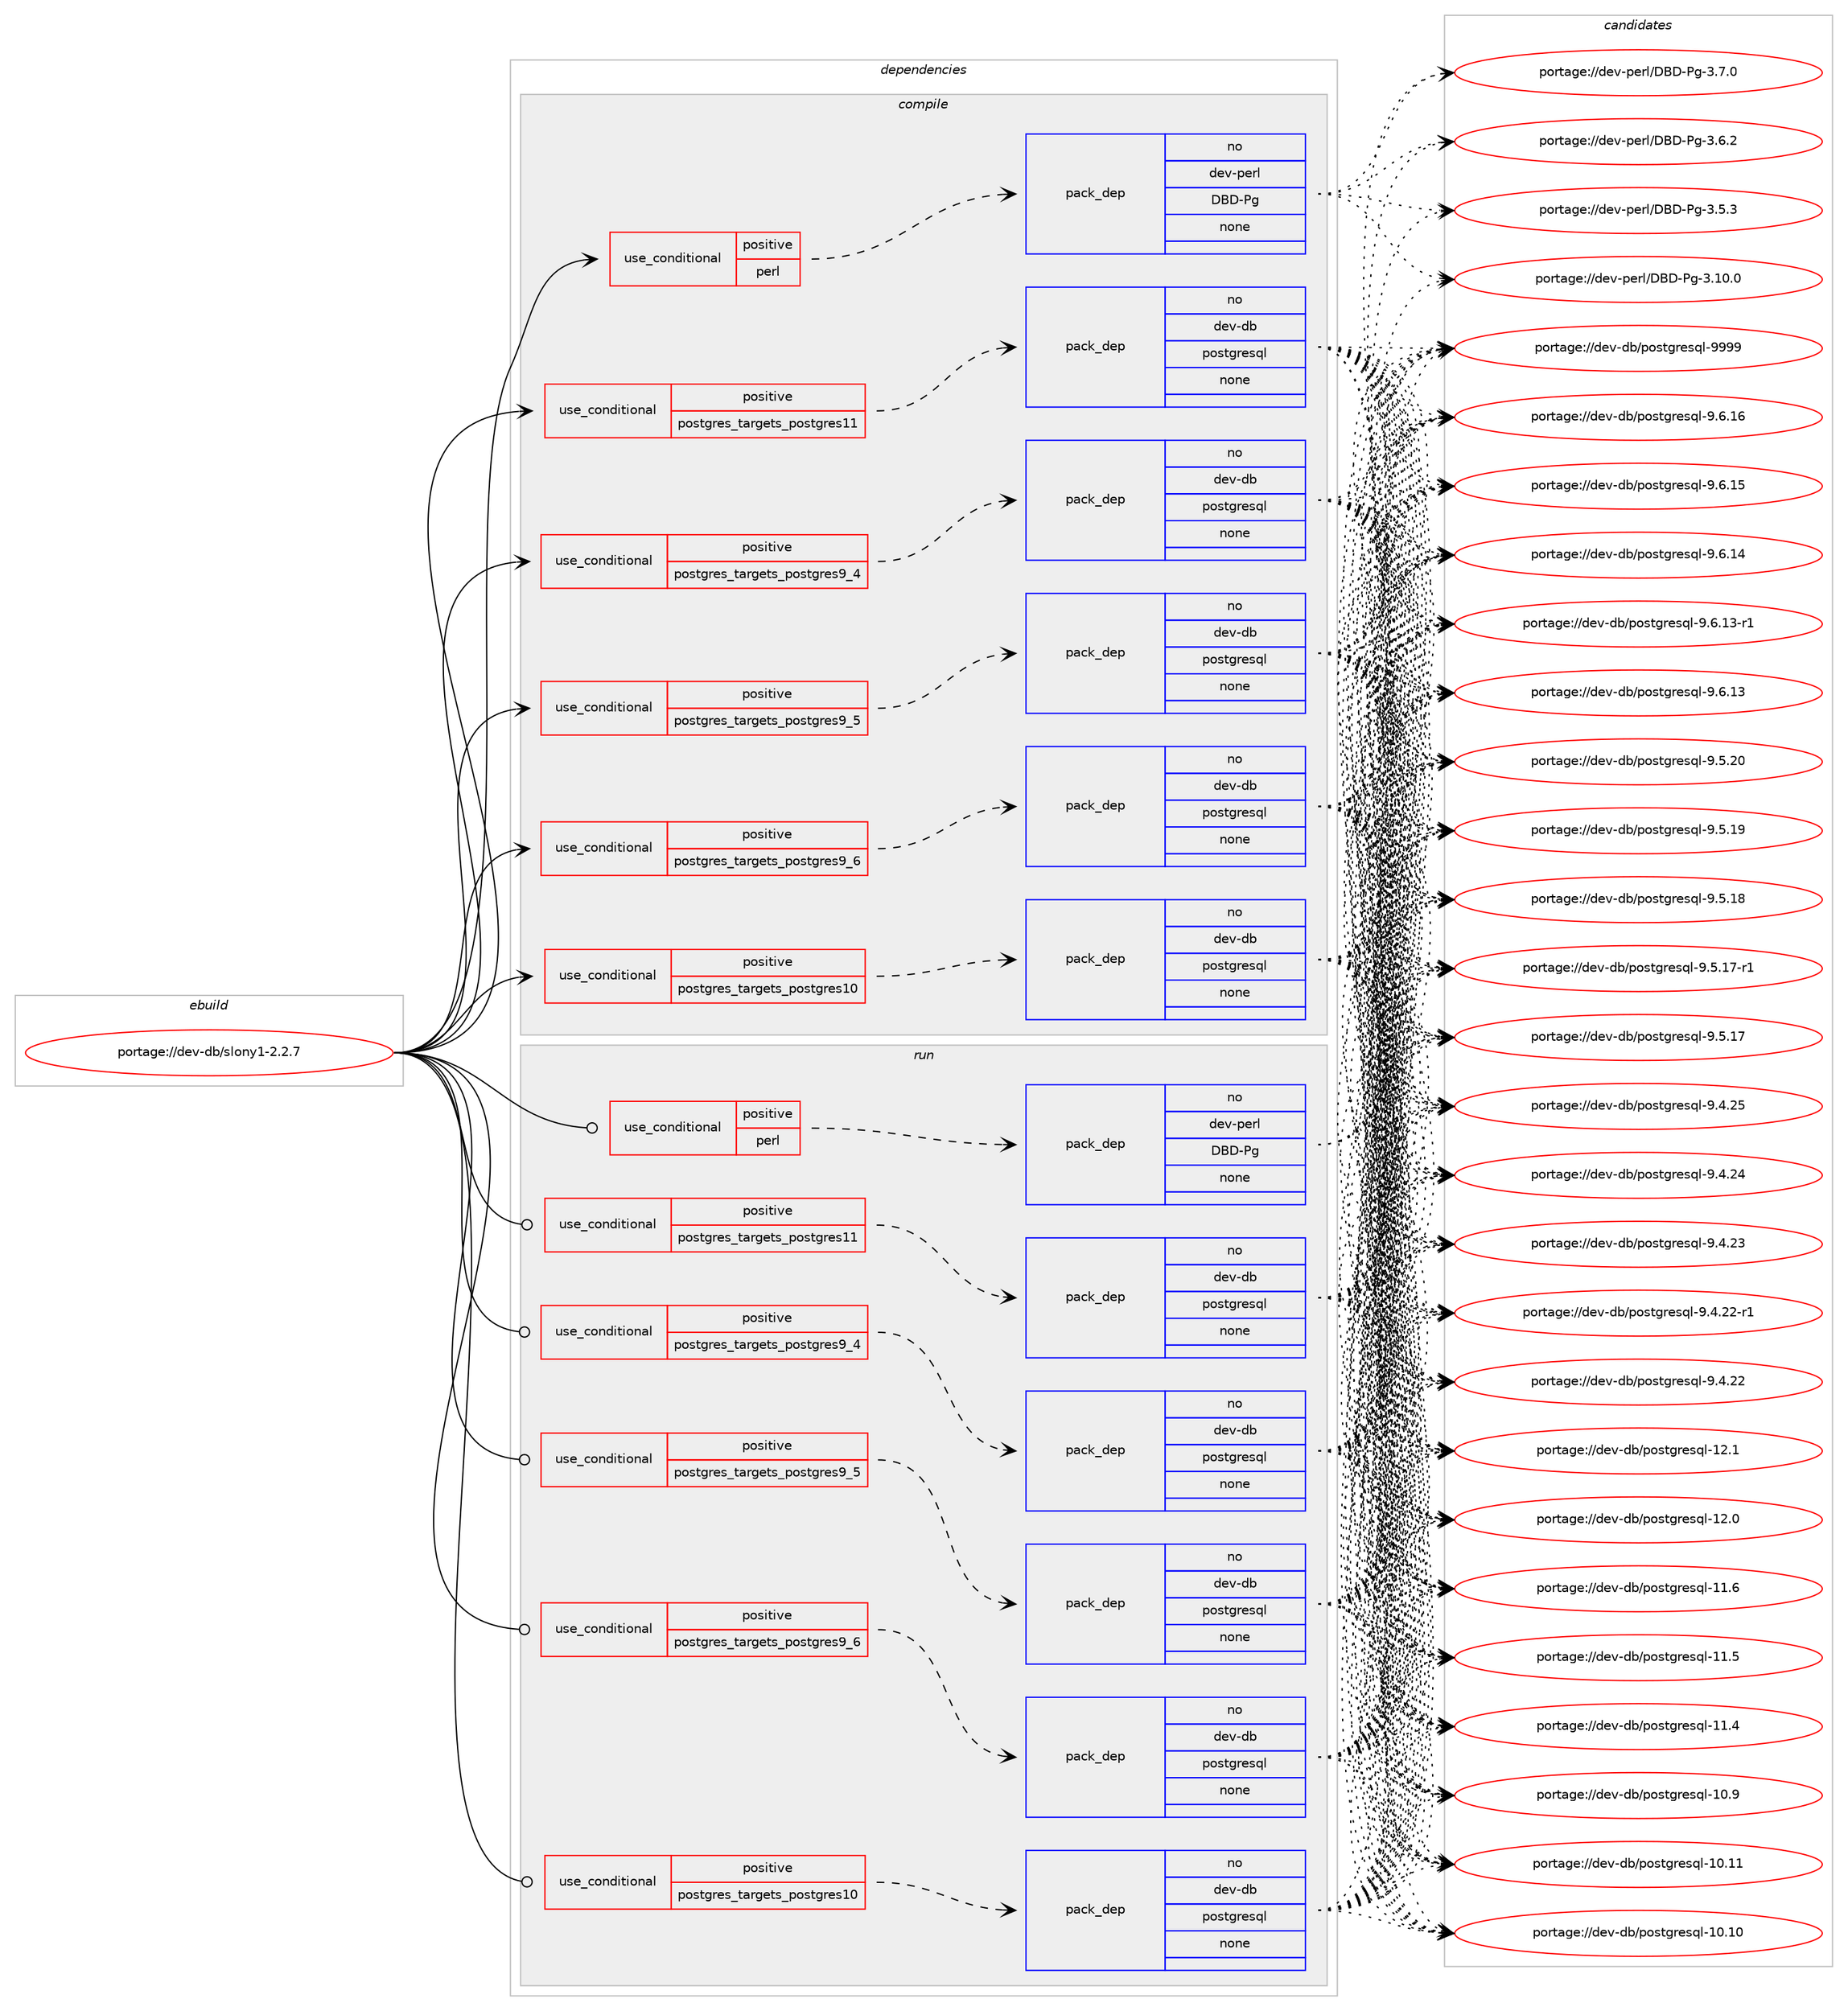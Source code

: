 digraph prolog {

# *************
# Graph options
# *************

newrank=true;
concentrate=true;
compound=true;
graph [rankdir=LR,fontname=Helvetica,fontsize=10,ranksep=1.5];#, ranksep=2.5, nodesep=0.2];
edge  [arrowhead=vee];
node  [fontname=Helvetica,fontsize=10];

# **********
# The ebuild
# **********

subgraph cluster_leftcol {
color=gray;
label=<<i>ebuild</i>>;
id [label="portage://dev-db/slony1-2.2.7", color=red, width=4, href="../dev-db/slony1-2.2.7.svg"];
}

# ****************
# The dependencies
# ****************

subgraph cluster_midcol {
color=gray;
label=<<i>dependencies</i>>;
subgraph cluster_compile {
fillcolor="#eeeeee";
style=filled;
label=<<i>compile</i>>;
subgraph cond135876 {
dependency576823 [label=<<TABLE BORDER="0" CELLBORDER="1" CELLSPACING="0" CELLPADDING="4"><TR><TD ROWSPAN="3" CELLPADDING="10">use_conditional</TD></TR><TR><TD>positive</TD></TR><TR><TD>perl</TD></TR></TABLE>>, shape=none, color=red];
subgraph pack433769 {
dependency576824 [label=<<TABLE BORDER="0" CELLBORDER="1" CELLSPACING="0" CELLPADDING="4" WIDTH="220"><TR><TD ROWSPAN="6" CELLPADDING="30">pack_dep</TD></TR><TR><TD WIDTH="110">no</TD></TR><TR><TD>dev-perl</TD></TR><TR><TD>DBD-Pg</TD></TR><TR><TD>none</TD></TR><TR><TD></TD></TR></TABLE>>, shape=none, color=blue];
}
dependency576823:e -> dependency576824:w [weight=20,style="dashed",arrowhead="vee"];
}
id:e -> dependency576823:w [weight=20,style="solid",arrowhead="vee"];
subgraph cond135877 {
dependency576825 [label=<<TABLE BORDER="0" CELLBORDER="1" CELLSPACING="0" CELLPADDING="4"><TR><TD ROWSPAN="3" CELLPADDING="10">use_conditional</TD></TR><TR><TD>positive</TD></TR><TR><TD>postgres_targets_postgres10</TD></TR></TABLE>>, shape=none, color=red];
subgraph pack433770 {
dependency576826 [label=<<TABLE BORDER="0" CELLBORDER="1" CELLSPACING="0" CELLPADDING="4" WIDTH="220"><TR><TD ROWSPAN="6" CELLPADDING="30">pack_dep</TD></TR><TR><TD WIDTH="110">no</TD></TR><TR><TD>dev-db</TD></TR><TR><TD>postgresql</TD></TR><TR><TD>none</TD></TR><TR><TD></TD></TR></TABLE>>, shape=none, color=blue];
}
dependency576825:e -> dependency576826:w [weight=20,style="dashed",arrowhead="vee"];
}
id:e -> dependency576825:w [weight=20,style="solid",arrowhead="vee"];
subgraph cond135878 {
dependency576827 [label=<<TABLE BORDER="0" CELLBORDER="1" CELLSPACING="0" CELLPADDING="4"><TR><TD ROWSPAN="3" CELLPADDING="10">use_conditional</TD></TR><TR><TD>positive</TD></TR><TR><TD>postgres_targets_postgres11</TD></TR></TABLE>>, shape=none, color=red];
subgraph pack433771 {
dependency576828 [label=<<TABLE BORDER="0" CELLBORDER="1" CELLSPACING="0" CELLPADDING="4" WIDTH="220"><TR><TD ROWSPAN="6" CELLPADDING="30">pack_dep</TD></TR><TR><TD WIDTH="110">no</TD></TR><TR><TD>dev-db</TD></TR><TR><TD>postgresql</TD></TR><TR><TD>none</TD></TR><TR><TD></TD></TR></TABLE>>, shape=none, color=blue];
}
dependency576827:e -> dependency576828:w [weight=20,style="dashed",arrowhead="vee"];
}
id:e -> dependency576827:w [weight=20,style="solid",arrowhead="vee"];
subgraph cond135879 {
dependency576829 [label=<<TABLE BORDER="0" CELLBORDER="1" CELLSPACING="0" CELLPADDING="4"><TR><TD ROWSPAN="3" CELLPADDING="10">use_conditional</TD></TR><TR><TD>positive</TD></TR><TR><TD>postgres_targets_postgres9_4</TD></TR></TABLE>>, shape=none, color=red];
subgraph pack433772 {
dependency576830 [label=<<TABLE BORDER="0" CELLBORDER="1" CELLSPACING="0" CELLPADDING="4" WIDTH="220"><TR><TD ROWSPAN="6" CELLPADDING="30">pack_dep</TD></TR><TR><TD WIDTH="110">no</TD></TR><TR><TD>dev-db</TD></TR><TR><TD>postgresql</TD></TR><TR><TD>none</TD></TR><TR><TD></TD></TR></TABLE>>, shape=none, color=blue];
}
dependency576829:e -> dependency576830:w [weight=20,style="dashed",arrowhead="vee"];
}
id:e -> dependency576829:w [weight=20,style="solid",arrowhead="vee"];
subgraph cond135880 {
dependency576831 [label=<<TABLE BORDER="0" CELLBORDER="1" CELLSPACING="0" CELLPADDING="4"><TR><TD ROWSPAN="3" CELLPADDING="10">use_conditional</TD></TR><TR><TD>positive</TD></TR><TR><TD>postgres_targets_postgres9_5</TD></TR></TABLE>>, shape=none, color=red];
subgraph pack433773 {
dependency576832 [label=<<TABLE BORDER="0" CELLBORDER="1" CELLSPACING="0" CELLPADDING="4" WIDTH="220"><TR><TD ROWSPAN="6" CELLPADDING="30">pack_dep</TD></TR><TR><TD WIDTH="110">no</TD></TR><TR><TD>dev-db</TD></TR><TR><TD>postgresql</TD></TR><TR><TD>none</TD></TR><TR><TD></TD></TR></TABLE>>, shape=none, color=blue];
}
dependency576831:e -> dependency576832:w [weight=20,style="dashed",arrowhead="vee"];
}
id:e -> dependency576831:w [weight=20,style="solid",arrowhead="vee"];
subgraph cond135881 {
dependency576833 [label=<<TABLE BORDER="0" CELLBORDER="1" CELLSPACING="0" CELLPADDING="4"><TR><TD ROWSPAN="3" CELLPADDING="10">use_conditional</TD></TR><TR><TD>positive</TD></TR><TR><TD>postgres_targets_postgres9_6</TD></TR></TABLE>>, shape=none, color=red];
subgraph pack433774 {
dependency576834 [label=<<TABLE BORDER="0" CELLBORDER="1" CELLSPACING="0" CELLPADDING="4" WIDTH="220"><TR><TD ROWSPAN="6" CELLPADDING="30">pack_dep</TD></TR><TR><TD WIDTH="110">no</TD></TR><TR><TD>dev-db</TD></TR><TR><TD>postgresql</TD></TR><TR><TD>none</TD></TR><TR><TD></TD></TR></TABLE>>, shape=none, color=blue];
}
dependency576833:e -> dependency576834:w [weight=20,style="dashed",arrowhead="vee"];
}
id:e -> dependency576833:w [weight=20,style="solid",arrowhead="vee"];
}
subgraph cluster_compileandrun {
fillcolor="#eeeeee";
style=filled;
label=<<i>compile and run</i>>;
}
subgraph cluster_run {
fillcolor="#eeeeee";
style=filled;
label=<<i>run</i>>;
subgraph cond135882 {
dependency576835 [label=<<TABLE BORDER="0" CELLBORDER="1" CELLSPACING="0" CELLPADDING="4"><TR><TD ROWSPAN="3" CELLPADDING="10">use_conditional</TD></TR><TR><TD>positive</TD></TR><TR><TD>perl</TD></TR></TABLE>>, shape=none, color=red];
subgraph pack433775 {
dependency576836 [label=<<TABLE BORDER="0" CELLBORDER="1" CELLSPACING="0" CELLPADDING="4" WIDTH="220"><TR><TD ROWSPAN="6" CELLPADDING="30">pack_dep</TD></TR><TR><TD WIDTH="110">no</TD></TR><TR><TD>dev-perl</TD></TR><TR><TD>DBD-Pg</TD></TR><TR><TD>none</TD></TR><TR><TD></TD></TR></TABLE>>, shape=none, color=blue];
}
dependency576835:e -> dependency576836:w [weight=20,style="dashed",arrowhead="vee"];
}
id:e -> dependency576835:w [weight=20,style="solid",arrowhead="odot"];
subgraph cond135883 {
dependency576837 [label=<<TABLE BORDER="0" CELLBORDER="1" CELLSPACING="0" CELLPADDING="4"><TR><TD ROWSPAN="3" CELLPADDING="10">use_conditional</TD></TR><TR><TD>positive</TD></TR><TR><TD>postgres_targets_postgres10</TD></TR></TABLE>>, shape=none, color=red];
subgraph pack433776 {
dependency576838 [label=<<TABLE BORDER="0" CELLBORDER="1" CELLSPACING="0" CELLPADDING="4" WIDTH="220"><TR><TD ROWSPAN="6" CELLPADDING="30">pack_dep</TD></TR><TR><TD WIDTH="110">no</TD></TR><TR><TD>dev-db</TD></TR><TR><TD>postgresql</TD></TR><TR><TD>none</TD></TR><TR><TD></TD></TR></TABLE>>, shape=none, color=blue];
}
dependency576837:e -> dependency576838:w [weight=20,style="dashed",arrowhead="vee"];
}
id:e -> dependency576837:w [weight=20,style="solid",arrowhead="odot"];
subgraph cond135884 {
dependency576839 [label=<<TABLE BORDER="0" CELLBORDER="1" CELLSPACING="0" CELLPADDING="4"><TR><TD ROWSPAN="3" CELLPADDING="10">use_conditional</TD></TR><TR><TD>positive</TD></TR><TR><TD>postgres_targets_postgres11</TD></TR></TABLE>>, shape=none, color=red];
subgraph pack433777 {
dependency576840 [label=<<TABLE BORDER="0" CELLBORDER="1" CELLSPACING="0" CELLPADDING="4" WIDTH="220"><TR><TD ROWSPAN="6" CELLPADDING="30">pack_dep</TD></TR><TR><TD WIDTH="110">no</TD></TR><TR><TD>dev-db</TD></TR><TR><TD>postgresql</TD></TR><TR><TD>none</TD></TR><TR><TD></TD></TR></TABLE>>, shape=none, color=blue];
}
dependency576839:e -> dependency576840:w [weight=20,style="dashed",arrowhead="vee"];
}
id:e -> dependency576839:w [weight=20,style="solid",arrowhead="odot"];
subgraph cond135885 {
dependency576841 [label=<<TABLE BORDER="0" CELLBORDER="1" CELLSPACING="0" CELLPADDING="4"><TR><TD ROWSPAN="3" CELLPADDING="10">use_conditional</TD></TR><TR><TD>positive</TD></TR><TR><TD>postgres_targets_postgres9_4</TD></TR></TABLE>>, shape=none, color=red];
subgraph pack433778 {
dependency576842 [label=<<TABLE BORDER="0" CELLBORDER="1" CELLSPACING="0" CELLPADDING="4" WIDTH="220"><TR><TD ROWSPAN="6" CELLPADDING="30">pack_dep</TD></TR><TR><TD WIDTH="110">no</TD></TR><TR><TD>dev-db</TD></TR><TR><TD>postgresql</TD></TR><TR><TD>none</TD></TR><TR><TD></TD></TR></TABLE>>, shape=none, color=blue];
}
dependency576841:e -> dependency576842:w [weight=20,style="dashed",arrowhead="vee"];
}
id:e -> dependency576841:w [weight=20,style="solid",arrowhead="odot"];
subgraph cond135886 {
dependency576843 [label=<<TABLE BORDER="0" CELLBORDER="1" CELLSPACING="0" CELLPADDING="4"><TR><TD ROWSPAN="3" CELLPADDING="10">use_conditional</TD></TR><TR><TD>positive</TD></TR><TR><TD>postgres_targets_postgres9_5</TD></TR></TABLE>>, shape=none, color=red];
subgraph pack433779 {
dependency576844 [label=<<TABLE BORDER="0" CELLBORDER="1" CELLSPACING="0" CELLPADDING="4" WIDTH="220"><TR><TD ROWSPAN="6" CELLPADDING="30">pack_dep</TD></TR><TR><TD WIDTH="110">no</TD></TR><TR><TD>dev-db</TD></TR><TR><TD>postgresql</TD></TR><TR><TD>none</TD></TR><TR><TD></TD></TR></TABLE>>, shape=none, color=blue];
}
dependency576843:e -> dependency576844:w [weight=20,style="dashed",arrowhead="vee"];
}
id:e -> dependency576843:w [weight=20,style="solid",arrowhead="odot"];
subgraph cond135887 {
dependency576845 [label=<<TABLE BORDER="0" CELLBORDER="1" CELLSPACING="0" CELLPADDING="4"><TR><TD ROWSPAN="3" CELLPADDING="10">use_conditional</TD></TR><TR><TD>positive</TD></TR><TR><TD>postgres_targets_postgres9_6</TD></TR></TABLE>>, shape=none, color=red];
subgraph pack433780 {
dependency576846 [label=<<TABLE BORDER="0" CELLBORDER="1" CELLSPACING="0" CELLPADDING="4" WIDTH="220"><TR><TD ROWSPAN="6" CELLPADDING="30">pack_dep</TD></TR><TR><TD WIDTH="110">no</TD></TR><TR><TD>dev-db</TD></TR><TR><TD>postgresql</TD></TR><TR><TD>none</TD></TR><TR><TD></TD></TR></TABLE>>, shape=none, color=blue];
}
dependency576845:e -> dependency576846:w [weight=20,style="dashed",arrowhead="vee"];
}
id:e -> dependency576845:w [weight=20,style="solid",arrowhead="odot"];
}
}

# **************
# The candidates
# **************

subgraph cluster_choices {
rank=same;
color=gray;
label=<<i>candidates</i>>;

subgraph choice433769 {
color=black;
nodesep=1;
choice10010111845112101114108476866684580103455146554648 [label="portage://dev-perl/DBD-Pg-3.7.0", color=red, width=4,href="../dev-perl/DBD-Pg-3.7.0.svg"];
choice10010111845112101114108476866684580103455146544650 [label="portage://dev-perl/DBD-Pg-3.6.2", color=red, width=4,href="../dev-perl/DBD-Pg-3.6.2.svg"];
choice10010111845112101114108476866684580103455146534651 [label="portage://dev-perl/DBD-Pg-3.5.3", color=red, width=4,href="../dev-perl/DBD-Pg-3.5.3.svg"];
choice1001011184511210111410847686668458010345514649484648 [label="portage://dev-perl/DBD-Pg-3.10.0", color=red, width=4,href="../dev-perl/DBD-Pg-3.10.0.svg"];
dependency576824:e -> choice10010111845112101114108476866684580103455146554648:w [style=dotted,weight="100"];
dependency576824:e -> choice10010111845112101114108476866684580103455146544650:w [style=dotted,weight="100"];
dependency576824:e -> choice10010111845112101114108476866684580103455146534651:w [style=dotted,weight="100"];
dependency576824:e -> choice1001011184511210111410847686668458010345514649484648:w [style=dotted,weight="100"];
}
subgraph choice433770 {
color=black;
nodesep=1;
choice1001011184510098471121111151161031141011151131084557575757 [label="portage://dev-db/postgresql-9999", color=red, width=4,href="../dev-db/postgresql-9999.svg"];
choice10010111845100984711211111511610311410111511310845574654464954 [label="portage://dev-db/postgresql-9.6.16", color=red, width=4,href="../dev-db/postgresql-9.6.16.svg"];
choice10010111845100984711211111511610311410111511310845574654464953 [label="portage://dev-db/postgresql-9.6.15", color=red, width=4,href="../dev-db/postgresql-9.6.15.svg"];
choice10010111845100984711211111511610311410111511310845574654464952 [label="portage://dev-db/postgresql-9.6.14", color=red, width=4,href="../dev-db/postgresql-9.6.14.svg"];
choice100101118451009847112111115116103114101115113108455746544649514511449 [label="portage://dev-db/postgresql-9.6.13-r1", color=red, width=4,href="../dev-db/postgresql-9.6.13-r1.svg"];
choice10010111845100984711211111511610311410111511310845574654464951 [label="portage://dev-db/postgresql-9.6.13", color=red, width=4,href="../dev-db/postgresql-9.6.13.svg"];
choice10010111845100984711211111511610311410111511310845574653465048 [label="portage://dev-db/postgresql-9.5.20", color=red, width=4,href="../dev-db/postgresql-9.5.20.svg"];
choice10010111845100984711211111511610311410111511310845574653464957 [label="portage://dev-db/postgresql-9.5.19", color=red, width=4,href="../dev-db/postgresql-9.5.19.svg"];
choice10010111845100984711211111511610311410111511310845574653464956 [label="portage://dev-db/postgresql-9.5.18", color=red, width=4,href="../dev-db/postgresql-9.5.18.svg"];
choice100101118451009847112111115116103114101115113108455746534649554511449 [label="portage://dev-db/postgresql-9.5.17-r1", color=red, width=4,href="../dev-db/postgresql-9.5.17-r1.svg"];
choice10010111845100984711211111511610311410111511310845574653464955 [label="portage://dev-db/postgresql-9.5.17", color=red, width=4,href="../dev-db/postgresql-9.5.17.svg"];
choice10010111845100984711211111511610311410111511310845574652465053 [label="portage://dev-db/postgresql-9.4.25", color=red, width=4,href="../dev-db/postgresql-9.4.25.svg"];
choice10010111845100984711211111511610311410111511310845574652465052 [label="portage://dev-db/postgresql-9.4.24", color=red, width=4,href="../dev-db/postgresql-9.4.24.svg"];
choice10010111845100984711211111511610311410111511310845574652465051 [label="portage://dev-db/postgresql-9.4.23", color=red, width=4,href="../dev-db/postgresql-9.4.23.svg"];
choice100101118451009847112111115116103114101115113108455746524650504511449 [label="portage://dev-db/postgresql-9.4.22-r1", color=red, width=4,href="../dev-db/postgresql-9.4.22-r1.svg"];
choice10010111845100984711211111511610311410111511310845574652465050 [label="portage://dev-db/postgresql-9.4.22", color=red, width=4,href="../dev-db/postgresql-9.4.22.svg"];
choice1001011184510098471121111151161031141011151131084549504649 [label="portage://dev-db/postgresql-12.1", color=red, width=4,href="../dev-db/postgresql-12.1.svg"];
choice1001011184510098471121111151161031141011151131084549504648 [label="portage://dev-db/postgresql-12.0", color=red, width=4,href="../dev-db/postgresql-12.0.svg"];
choice1001011184510098471121111151161031141011151131084549494654 [label="portage://dev-db/postgresql-11.6", color=red, width=4,href="../dev-db/postgresql-11.6.svg"];
choice1001011184510098471121111151161031141011151131084549494653 [label="portage://dev-db/postgresql-11.5", color=red, width=4,href="../dev-db/postgresql-11.5.svg"];
choice1001011184510098471121111151161031141011151131084549494652 [label="portage://dev-db/postgresql-11.4", color=red, width=4,href="../dev-db/postgresql-11.4.svg"];
choice1001011184510098471121111151161031141011151131084549484657 [label="portage://dev-db/postgresql-10.9", color=red, width=4,href="../dev-db/postgresql-10.9.svg"];
choice100101118451009847112111115116103114101115113108454948464949 [label="portage://dev-db/postgresql-10.11", color=red, width=4,href="../dev-db/postgresql-10.11.svg"];
choice100101118451009847112111115116103114101115113108454948464948 [label="portage://dev-db/postgresql-10.10", color=red, width=4,href="../dev-db/postgresql-10.10.svg"];
dependency576826:e -> choice1001011184510098471121111151161031141011151131084557575757:w [style=dotted,weight="100"];
dependency576826:e -> choice10010111845100984711211111511610311410111511310845574654464954:w [style=dotted,weight="100"];
dependency576826:e -> choice10010111845100984711211111511610311410111511310845574654464953:w [style=dotted,weight="100"];
dependency576826:e -> choice10010111845100984711211111511610311410111511310845574654464952:w [style=dotted,weight="100"];
dependency576826:e -> choice100101118451009847112111115116103114101115113108455746544649514511449:w [style=dotted,weight="100"];
dependency576826:e -> choice10010111845100984711211111511610311410111511310845574654464951:w [style=dotted,weight="100"];
dependency576826:e -> choice10010111845100984711211111511610311410111511310845574653465048:w [style=dotted,weight="100"];
dependency576826:e -> choice10010111845100984711211111511610311410111511310845574653464957:w [style=dotted,weight="100"];
dependency576826:e -> choice10010111845100984711211111511610311410111511310845574653464956:w [style=dotted,weight="100"];
dependency576826:e -> choice100101118451009847112111115116103114101115113108455746534649554511449:w [style=dotted,weight="100"];
dependency576826:e -> choice10010111845100984711211111511610311410111511310845574653464955:w [style=dotted,weight="100"];
dependency576826:e -> choice10010111845100984711211111511610311410111511310845574652465053:w [style=dotted,weight="100"];
dependency576826:e -> choice10010111845100984711211111511610311410111511310845574652465052:w [style=dotted,weight="100"];
dependency576826:e -> choice10010111845100984711211111511610311410111511310845574652465051:w [style=dotted,weight="100"];
dependency576826:e -> choice100101118451009847112111115116103114101115113108455746524650504511449:w [style=dotted,weight="100"];
dependency576826:e -> choice10010111845100984711211111511610311410111511310845574652465050:w [style=dotted,weight="100"];
dependency576826:e -> choice1001011184510098471121111151161031141011151131084549504649:w [style=dotted,weight="100"];
dependency576826:e -> choice1001011184510098471121111151161031141011151131084549504648:w [style=dotted,weight="100"];
dependency576826:e -> choice1001011184510098471121111151161031141011151131084549494654:w [style=dotted,weight="100"];
dependency576826:e -> choice1001011184510098471121111151161031141011151131084549494653:w [style=dotted,weight="100"];
dependency576826:e -> choice1001011184510098471121111151161031141011151131084549494652:w [style=dotted,weight="100"];
dependency576826:e -> choice1001011184510098471121111151161031141011151131084549484657:w [style=dotted,weight="100"];
dependency576826:e -> choice100101118451009847112111115116103114101115113108454948464949:w [style=dotted,weight="100"];
dependency576826:e -> choice100101118451009847112111115116103114101115113108454948464948:w [style=dotted,weight="100"];
}
subgraph choice433771 {
color=black;
nodesep=1;
choice1001011184510098471121111151161031141011151131084557575757 [label="portage://dev-db/postgresql-9999", color=red, width=4,href="../dev-db/postgresql-9999.svg"];
choice10010111845100984711211111511610311410111511310845574654464954 [label="portage://dev-db/postgresql-9.6.16", color=red, width=4,href="../dev-db/postgresql-9.6.16.svg"];
choice10010111845100984711211111511610311410111511310845574654464953 [label="portage://dev-db/postgresql-9.6.15", color=red, width=4,href="../dev-db/postgresql-9.6.15.svg"];
choice10010111845100984711211111511610311410111511310845574654464952 [label="portage://dev-db/postgresql-9.6.14", color=red, width=4,href="../dev-db/postgresql-9.6.14.svg"];
choice100101118451009847112111115116103114101115113108455746544649514511449 [label="portage://dev-db/postgresql-9.6.13-r1", color=red, width=4,href="../dev-db/postgresql-9.6.13-r1.svg"];
choice10010111845100984711211111511610311410111511310845574654464951 [label="portage://dev-db/postgresql-9.6.13", color=red, width=4,href="../dev-db/postgresql-9.6.13.svg"];
choice10010111845100984711211111511610311410111511310845574653465048 [label="portage://dev-db/postgresql-9.5.20", color=red, width=4,href="../dev-db/postgresql-9.5.20.svg"];
choice10010111845100984711211111511610311410111511310845574653464957 [label="portage://dev-db/postgresql-9.5.19", color=red, width=4,href="../dev-db/postgresql-9.5.19.svg"];
choice10010111845100984711211111511610311410111511310845574653464956 [label="portage://dev-db/postgresql-9.5.18", color=red, width=4,href="../dev-db/postgresql-9.5.18.svg"];
choice100101118451009847112111115116103114101115113108455746534649554511449 [label="portage://dev-db/postgresql-9.5.17-r1", color=red, width=4,href="../dev-db/postgresql-9.5.17-r1.svg"];
choice10010111845100984711211111511610311410111511310845574653464955 [label="portage://dev-db/postgresql-9.5.17", color=red, width=4,href="../dev-db/postgresql-9.5.17.svg"];
choice10010111845100984711211111511610311410111511310845574652465053 [label="portage://dev-db/postgresql-9.4.25", color=red, width=4,href="../dev-db/postgresql-9.4.25.svg"];
choice10010111845100984711211111511610311410111511310845574652465052 [label="portage://dev-db/postgresql-9.4.24", color=red, width=4,href="../dev-db/postgresql-9.4.24.svg"];
choice10010111845100984711211111511610311410111511310845574652465051 [label="portage://dev-db/postgresql-9.4.23", color=red, width=4,href="../dev-db/postgresql-9.4.23.svg"];
choice100101118451009847112111115116103114101115113108455746524650504511449 [label="portage://dev-db/postgresql-9.4.22-r1", color=red, width=4,href="../dev-db/postgresql-9.4.22-r1.svg"];
choice10010111845100984711211111511610311410111511310845574652465050 [label="portage://dev-db/postgresql-9.4.22", color=red, width=4,href="../dev-db/postgresql-9.4.22.svg"];
choice1001011184510098471121111151161031141011151131084549504649 [label="portage://dev-db/postgresql-12.1", color=red, width=4,href="../dev-db/postgresql-12.1.svg"];
choice1001011184510098471121111151161031141011151131084549504648 [label="portage://dev-db/postgresql-12.0", color=red, width=4,href="../dev-db/postgresql-12.0.svg"];
choice1001011184510098471121111151161031141011151131084549494654 [label="portage://dev-db/postgresql-11.6", color=red, width=4,href="../dev-db/postgresql-11.6.svg"];
choice1001011184510098471121111151161031141011151131084549494653 [label="portage://dev-db/postgresql-11.5", color=red, width=4,href="../dev-db/postgresql-11.5.svg"];
choice1001011184510098471121111151161031141011151131084549494652 [label="portage://dev-db/postgresql-11.4", color=red, width=4,href="../dev-db/postgresql-11.4.svg"];
choice1001011184510098471121111151161031141011151131084549484657 [label="portage://dev-db/postgresql-10.9", color=red, width=4,href="../dev-db/postgresql-10.9.svg"];
choice100101118451009847112111115116103114101115113108454948464949 [label="portage://dev-db/postgresql-10.11", color=red, width=4,href="../dev-db/postgresql-10.11.svg"];
choice100101118451009847112111115116103114101115113108454948464948 [label="portage://dev-db/postgresql-10.10", color=red, width=4,href="../dev-db/postgresql-10.10.svg"];
dependency576828:e -> choice1001011184510098471121111151161031141011151131084557575757:w [style=dotted,weight="100"];
dependency576828:e -> choice10010111845100984711211111511610311410111511310845574654464954:w [style=dotted,weight="100"];
dependency576828:e -> choice10010111845100984711211111511610311410111511310845574654464953:w [style=dotted,weight="100"];
dependency576828:e -> choice10010111845100984711211111511610311410111511310845574654464952:w [style=dotted,weight="100"];
dependency576828:e -> choice100101118451009847112111115116103114101115113108455746544649514511449:w [style=dotted,weight="100"];
dependency576828:e -> choice10010111845100984711211111511610311410111511310845574654464951:w [style=dotted,weight="100"];
dependency576828:e -> choice10010111845100984711211111511610311410111511310845574653465048:w [style=dotted,weight="100"];
dependency576828:e -> choice10010111845100984711211111511610311410111511310845574653464957:w [style=dotted,weight="100"];
dependency576828:e -> choice10010111845100984711211111511610311410111511310845574653464956:w [style=dotted,weight="100"];
dependency576828:e -> choice100101118451009847112111115116103114101115113108455746534649554511449:w [style=dotted,weight="100"];
dependency576828:e -> choice10010111845100984711211111511610311410111511310845574653464955:w [style=dotted,weight="100"];
dependency576828:e -> choice10010111845100984711211111511610311410111511310845574652465053:w [style=dotted,weight="100"];
dependency576828:e -> choice10010111845100984711211111511610311410111511310845574652465052:w [style=dotted,weight="100"];
dependency576828:e -> choice10010111845100984711211111511610311410111511310845574652465051:w [style=dotted,weight="100"];
dependency576828:e -> choice100101118451009847112111115116103114101115113108455746524650504511449:w [style=dotted,weight="100"];
dependency576828:e -> choice10010111845100984711211111511610311410111511310845574652465050:w [style=dotted,weight="100"];
dependency576828:e -> choice1001011184510098471121111151161031141011151131084549504649:w [style=dotted,weight="100"];
dependency576828:e -> choice1001011184510098471121111151161031141011151131084549504648:w [style=dotted,weight="100"];
dependency576828:e -> choice1001011184510098471121111151161031141011151131084549494654:w [style=dotted,weight="100"];
dependency576828:e -> choice1001011184510098471121111151161031141011151131084549494653:w [style=dotted,weight="100"];
dependency576828:e -> choice1001011184510098471121111151161031141011151131084549494652:w [style=dotted,weight="100"];
dependency576828:e -> choice1001011184510098471121111151161031141011151131084549484657:w [style=dotted,weight="100"];
dependency576828:e -> choice100101118451009847112111115116103114101115113108454948464949:w [style=dotted,weight="100"];
dependency576828:e -> choice100101118451009847112111115116103114101115113108454948464948:w [style=dotted,weight="100"];
}
subgraph choice433772 {
color=black;
nodesep=1;
choice1001011184510098471121111151161031141011151131084557575757 [label="portage://dev-db/postgresql-9999", color=red, width=4,href="../dev-db/postgresql-9999.svg"];
choice10010111845100984711211111511610311410111511310845574654464954 [label="portage://dev-db/postgresql-9.6.16", color=red, width=4,href="../dev-db/postgresql-9.6.16.svg"];
choice10010111845100984711211111511610311410111511310845574654464953 [label="portage://dev-db/postgresql-9.6.15", color=red, width=4,href="../dev-db/postgresql-9.6.15.svg"];
choice10010111845100984711211111511610311410111511310845574654464952 [label="portage://dev-db/postgresql-9.6.14", color=red, width=4,href="../dev-db/postgresql-9.6.14.svg"];
choice100101118451009847112111115116103114101115113108455746544649514511449 [label="portage://dev-db/postgresql-9.6.13-r1", color=red, width=4,href="../dev-db/postgresql-9.6.13-r1.svg"];
choice10010111845100984711211111511610311410111511310845574654464951 [label="portage://dev-db/postgresql-9.6.13", color=red, width=4,href="../dev-db/postgresql-9.6.13.svg"];
choice10010111845100984711211111511610311410111511310845574653465048 [label="portage://dev-db/postgresql-9.5.20", color=red, width=4,href="../dev-db/postgresql-9.5.20.svg"];
choice10010111845100984711211111511610311410111511310845574653464957 [label="portage://dev-db/postgresql-9.5.19", color=red, width=4,href="../dev-db/postgresql-9.5.19.svg"];
choice10010111845100984711211111511610311410111511310845574653464956 [label="portage://dev-db/postgresql-9.5.18", color=red, width=4,href="../dev-db/postgresql-9.5.18.svg"];
choice100101118451009847112111115116103114101115113108455746534649554511449 [label="portage://dev-db/postgresql-9.5.17-r1", color=red, width=4,href="../dev-db/postgresql-9.5.17-r1.svg"];
choice10010111845100984711211111511610311410111511310845574653464955 [label="portage://dev-db/postgresql-9.5.17", color=red, width=4,href="../dev-db/postgresql-9.5.17.svg"];
choice10010111845100984711211111511610311410111511310845574652465053 [label="portage://dev-db/postgresql-9.4.25", color=red, width=4,href="../dev-db/postgresql-9.4.25.svg"];
choice10010111845100984711211111511610311410111511310845574652465052 [label="portage://dev-db/postgresql-9.4.24", color=red, width=4,href="../dev-db/postgresql-9.4.24.svg"];
choice10010111845100984711211111511610311410111511310845574652465051 [label="portage://dev-db/postgresql-9.4.23", color=red, width=4,href="../dev-db/postgresql-9.4.23.svg"];
choice100101118451009847112111115116103114101115113108455746524650504511449 [label="portage://dev-db/postgresql-9.4.22-r1", color=red, width=4,href="../dev-db/postgresql-9.4.22-r1.svg"];
choice10010111845100984711211111511610311410111511310845574652465050 [label="portage://dev-db/postgresql-9.4.22", color=red, width=4,href="../dev-db/postgresql-9.4.22.svg"];
choice1001011184510098471121111151161031141011151131084549504649 [label="portage://dev-db/postgresql-12.1", color=red, width=4,href="../dev-db/postgresql-12.1.svg"];
choice1001011184510098471121111151161031141011151131084549504648 [label="portage://dev-db/postgresql-12.0", color=red, width=4,href="../dev-db/postgresql-12.0.svg"];
choice1001011184510098471121111151161031141011151131084549494654 [label="portage://dev-db/postgresql-11.6", color=red, width=4,href="../dev-db/postgresql-11.6.svg"];
choice1001011184510098471121111151161031141011151131084549494653 [label="portage://dev-db/postgresql-11.5", color=red, width=4,href="../dev-db/postgresql-11.5.svg"];
choice1001011184510098471121111151161031141011151131084549494652 [label="portage://dev-db/postgresql-11.4", color=red, width=4,href="../dev-db/postgresql-11.4.svg"];
choice1001011184510098471121111151161031141011151131084549484657 [label="portage://dev-db/postgresql-10.9", color=red, width=4,href="../dev-db/postgresql-10.9.svg"];
choice100101118451009847112111115116103114101115113108454948464949 [label="portage://dev-db/postgresql-10.11", color=red, width=4,href="../dev-db/postgresql-10.11.svg"];
choice100101118451009847112111115116103114101115113108454948464948 [label="portage://dev-db/postgresql-10.10", color=red, width=4,href="../dev-db/postgresql-10.10.svg"];
dependency576830:e -> choice1001011184510098471121111151161031141011151131084557575757:w [style=dotted,weight="100"];
dependency576830:e -> choice10010111845100984711211111511610311410111511310845574654464954:w [style=dotted,weight="100"];
dependency576830:e -> choice10010111845100984711211111511610311410111511310845574654464953:w [style=dotted,weight="100"];
dependency576830:e -> choice10010111845100984711211111511610311410111511310845574654464952:w [style=dotted,weight="100"];
dependency576830:e -> choice100101118451009847112111115116103114101115113108455746544649514511449:w [style=dotted,weight="100"];
dependency576830:e -> choice10010111845100984711211111511610311410111511310845574654464951:w [style=dotted,weight="100"];
dependency576830:e -> choice10010111845100984711211111511610311410111511310845574653465048:w [style=dotted,weight="100"];
dependency576830:e -> choice10010111845100984711211111511610311410111511310845574653464957:w [style=dotted,weight="100"];
dependency576830:e -> choice10010111845100984711211111511610311410111511310845574653464956:w [style=dotted,weight="100"];
dependency576830:e -> choice100101118451009847112111115116103114101115113108455746534649554511449:w [style=dotted,weight="100"];
dependency576830:e -> choice10010111845100984711211111511610311410111511310845574653464955:w [style=dotted,weight="100"];
dependency576830:e -> choice10010111845100984711211111511610311410111511310845574652465053:w [style=dotted,weight="100"];
dependency576830:e -> choice10010111845100984711211111511610311410111511310845574652465052:w [style=dotted,weight="100"];
dependency576830:e -> choice10010111845100984711211111511610311410111511310845574652465051:w [style=dotted,weight="100"];
dependency576830:e -> choice100101118451009847112111115116103114101115113108455746524650504511449:w [style=dotted,weight="100"];
dependency576830:e -> choice10010111845100984711211111511610311410111511310845574652465050:w [style=dotted,weight="100"];
dependency576830:e -> choice1001011184510098471121111151161031141011151131084549504649:w [style=dotted,weight="100"];
dependency576830:e -> choice1001011184510098471121111151161031141011151131084549504648:w [style=dotted,weight="100"];
dependency576830:e -> choice1001011184510098471121111151161031141011151131084549494654:w [style=dotted,weight="100"];
dependency576830:e -> choice1001011184510098471121111151161031141011151131084549494653:w [style=dotted,weight="100"];
dependency576830:e -> choice1001011184510098471121111151161031141011151131084549494652:w [style=dotted,weight="100"];
dependency576830:e -> choice1001011184510098471121111151161031141011151131084549484657:w [style=dotted,weight="100"];
dependency576830:e -> choice100101118451009847112111115116103114101115113108454948464949:w [style=dotted,weight="100"];
dependency576830:e -> choice100101118451009847112111115116103114101115113108454948464948:w [style=dotted,weight="100"];
}
subgraph choice433773 {
color=black;
nodesep=1;
choice1001011184510098471121111151161031141011151131084557575757 [label="portage://dev-db/postgresql-9999", color=red, width=4,href="../dev-db/postgresql-9999.svg"];
choice10010111845100984711211111511610311410111511310845574654464954 [label="portage://dev-db/postgresql-9.6.16", color=red, width=4,href="../dev-db/postgresql-9.6.16.svg"];
choice10010111845100984711211111511610311410111511310845574654464953 [label="portage://dev-db/postgresql-9.6.15", color=red, width=4,href="../dev-db/postgresql-9.6.15.svg"];
choice10010111845100984711211111511610311410111511310845574654464952 [label="portage://dev-db/postgresql-9.6.14", color=red, width=4,href="../dev-db/postgresql-9.6.14.svg"];
choice100101118451009847112111115116103114101115113108455746544649514511449 [label="portage://dev-db/postgresql-9.6.13-r1", color=red, width=4,href="../dev-db/postgresql-9.6.13-r1.svg"];
choice10010111845100984711211111511610311410111511310845574654464951 [label="portage://dev-db/postgresql-9.6.13", color=red, width=4,href="../dev-db/postgresql-9.6.13.svg"];
choice10010111845100984711211111511610311410111511310845574653465048 [label="portage://dev-db/postgresql-9.5.20", color=red, width=4,href="../dev-db/postgresql-9.5.20.svg"];
choice10010111845100984711211111511610311410111511310845574653464957 [label="portage://dev-db/postgresql-9.5.19", color=red, width=4,href="../dev-db/postgresql-9.5.19.svg"];
choice10010111845100984711211111511610311410111511310845574653464956 [label="portage://dev-db/postgresql-9.5.18", color=red, width=4,href="../dev-db/postgresql-9.5.18.svg"];
choice100101118451009847112111115116103114101115113108455746534649554511449 [label="portage://dev-db/postgresql-9.5.17-r1", color=red, width=4,href="../dev-db/postgresql-9.5.17-r1.svg"];
choice10010111845100984711211111511610311410111511310845574653464955 [label="portage://dev-db/postgresql-9.5.17", color=red, width=4,href="../dev-db/postgresql-9.5.17.svg"];
choice10010111845100984711211111511610311410111511310845574652465053 [label="portage://dev-db/postgresql-9.4.25", color=red, width=4,href="../dev-db/postgresql-9.4.25.svg"];
choice10010111845100984711211111511610311410111511310845574652465052 [label="portage://dev-db/postgresql-9.4.24", color=red, width=4,href="../dev-db/postgresql-9.4.24.svg"];
choice10010111845100984711211111511610311410111511310845574652465051 [label="portage://dev-db/postgresql-9.4.23", color=red, width=4,href="../dev-db/postgresql-9.4.23.svg"];
choice100101118451009847112111115116103114101115113108455746524650504511449 [label="portage://dev-db/postgresql-9.4.22-r1", color=red, width=4,href="../dev-db/postgresql-9.4.22-r1.svg"];
choice10010111845100984711211111511610311410111511310845574652465050 [label="portage://dev-db/postgresql-9.4.22", color=red, width=4,href="../dev-db/postgresql-9.4.22.svg"];
choice1001011184510098471121111151161031141011151131084549504649 [label="portage://dev-db/postgresql-12.1", color=red, width=4,href="../dev-db/postgresql-12.1.svg"];
choice1001011184510098471121111151161031141011151131084549504648 [label="portage://dev-db/postgresql-12.0", color=red, width=4,href="../dev-db/postgresql-12.0.svg"];
choice1001011184510098471121111151161031141011151131084549494654 [label="portage://dev-db/postgresql-11.6", color=red, width=4,href="../dev-db/postgresql-11.6.svg"];
choice1001011184510098471121111151161031141011151131084549494653 [label="portage://dev-db/postgresql-11.5", color=red, width=4,href="../dev-db/postgresql-11.5.svg"];
choice1001011184510098471121111151161031141011151131084549494652 [label="portage://dev-db/postgresql-11.4", color=red, width=4,href="../dev-db/postgresql-11.4.svg"];
choice1001011184510098471121111151161031141011151131084549484657 [label="portage://dev-db/postgresql-10.9", color=red, width=4,href="../dev-db/postgresql-10.9.svg"];
choice100101118451009847112111115116103114101115113108454948464949 [label="portage://dev-db/postgresql-10.11", color=red, width=4,href="../dev-db/postgresql-10.11.svg"];
choice100101118451009847112111115116103114101115113108454948464948 [label="portage://dev-db/postgresql-10.10", color=red, width=4,href="../dev-db/postgresql-10.10.svg"];
dependency576832:e -> choice1001011184510098471121111151161031141011151131084557575757:w [style=dotted,weight="100"];
dependency576832:e -> choice10010111845100984711211111511610311410111511310845574654464954:w [style=dotted,weight="100"];
dependency576832:e -> choice10010111845100984711211111511610311410111511310845574654464953:w [style=dotted,weight="100"];
dependency576832:e -> choice10010111845100984711211111511610311410111511310845574654464952:w [style=dotted,weight="100"];
dependency576832:e -> choice100101118451009847112111115116103114101115113108455746544649514511449:w [style=dotted,weight="100"];
dependency576832:e -> choice10010111845100984711211111511610311410111511310845574654464951:w [style=dotted,weight="100"];
dependency576832:e -> choice10010111845100984711211111511610311410111511310845574653465048:w [style=dotted,weight="100"];
dependency576832:e -> choice10010111845100984711211111511610311410111511310845574653464957:w [style=dotted,weight="100"];
dependency576832:e -> choice10010111845100984711211111511610311410111511310845574653464956:w [style=dotted,weight="100"];
dependency576832:e -> choice100101118451009847112111115116103114101115113108455746534649554511449:w [style=dotted,weight="100"];
dependency576832:e -> choice10010111845100984711211111511610311410111511310845574653464955:w [style=dotted,weight="100"];
dependency576832:e -> choice10010111845100984711211111511610311410111511310845574652465053:w [style=dotted,weight="100"];
dependency576832:e -> choice10010111845100984711211111511610311410111511310845574652465052:w [style=dotted,weight="100"];
dependency576832:e -> choice10010111845100984711211111511610311410111511310845574652465051:w [style=dotted,weight="100"];
dependency576832:e -> choice100101118451009847112111115116103114101115113108455746524650504511449:w [style=dotted,weight="100"];
dependency576832:e -> choice10010111845100984711211111511610311410111511310845574652465050:w [style=dotted,weight="100"];
dependency576832:e -> choice1001011184510098471121111151161031141011151131084549504649:w [style=dotted,weight="100"];
dependency576832:e -> choice1001011184510098471121111151161031141011151131084549504648:w [style=dotted,weight="100"];
dependency576832:e -> choice1001011184510098471121111151161031141011151131084549494654:w [style=dotted,weight="100"];
dependency576832:e -> choice1001011184510098471121111151161031141011151131084549494653:w [style=dotted,weight="100"];
dependency576832:e -> choice1001011184510098471121111151161031141011151131084549494652:w [style=dotted,weight="100"];
dependency576832:e -> choice1001011184510098471121111151161031141011151131084549484657:w [style=dotted,weight="100"];
dependency576832:e -> choice100101118451009847112111115116103114101115113108454948464949:w [style=dotted,weight="100"];
dependency576832:e -> choice100101118451009847112111115116103114101115113108454948464948:w [style=dotted,weight="100"];
}
subgraph choice433774 {
color=black;
nodesep=1;
choice1001011184510098471121111151161031141011151131084557575757 [label="portage://dev-db/postgresql-9999", color=red, width=4,href="../dev-db/postgresql-9999.svg"];
choice10010111845100984711211111511610311410111511310845574654464954 [label="portage://dev-db/postgresql-9.6.16", color=red, width=4,href="../dev-db/postgresql-9.6.16.svg"];
choice10010111845100984711211111511610311410111511310845574654464953 [label="portage://dev-db/postgresql-9.6.15", color=red, width=4,href="../dev-db/postgresql-9.6.15.svg"];
choice10010111845100984711211111511610311410111511310845574654464952 [label="portage://dev-db/postgresql-9.6.14", color=red, width=4,href="../dev-db/postgresql-9.6.14.svg"];
choice100101118451009847112111115116103114101115113108455746544649514511449 [label="portage://dev-db/postgresql-9.6.13-r1", color=red, width=4,href="../dev-db/postgresql-9.6.13-r1.svg"];
choice10010111845100984711211111511610311410111511310845574654464951 [label="portage://dev-db/postgresql-9.6.13", color=red, width=4,href="../dev-db/postgresql-9.6.13.svg"];
choice10010111845100984711211111511610311410111511310845574653465048 [label="portage://dev-db/postgresql-9.5.20", color=red, width=4,href="../dev-db/postgresql-9.5.20.svg"];
choice10010111845100984711211111511610311410111511310845574653464957 [label="portage://dev-db/postgresql-9.5.19", color=red, width=4,href="../dev-db/postgresql-9.5.19.svg"];
choice10010111845100984711211111511610311410111511310845574653464956 [label="portage://dev-db/postgresql-9.5.18", color=red, width=4,href="../dev-db/postgresql-9.5.18.svg"];
choice100101118451009847112111115116103114101115113108455746534649554511449 [label="portage://dev-db/postgresql-9.5.17-r1", color=red, width=4,href="../dev-db/postgresql-9.5.17-r1.svg"];
choice10010111845100984711211111511610311410111511310845574653464955 [label="portage://dev-db/postgresql-9.5.17", color=red, width=4,href="../dev-db/postgresql-9.5.17.svg"];
choice10010111845100984711211111511610311410111511310845574652465053 [label="portage://dev-db/postgresql-9.4.25", color=red, width=4,href="../dev-db/postgresql-9.4.25.svg"];
choice10010111845100984711211111511610311410111511310845574652465052 [label="portage://dev-db/postgresql-9.4.24", color=red, width=4,href="../dev-db/postgresql-9.4.24.svg"];
choice10010111845100984711211111511610311410111511310845574652465051 [label="portage://dev-db/postgresql-9.4.23", color=red, width=4,href="../dev-db/postgresql-9.4.23.svg"];
choice100101118451009847112111115116103114101115113108455746524650504511449 [label="portage://dev-db/postgresql-9.4.22-r1", color=red, width=4,href="../dev-db/postgresql-9.4.22-r1.svg"];
choice10010111845100984711211111511610311410111511310845574652465050 [label="portage://dev-db/postgresql-9.4.22", color=red, width=4,href="../dev-db/postgresql-9.4.22.svg"];
choice1001011184510098471121111151161031141011151131084549504649 [label="portage://dev-db/postgresql-12.1", color=red, width=4,href="../dev-db/postgresql-12.1.svg"];
choice1001011184510098471121111151161031141011151131084549504648 [label="portage://dev-db/postgresql-12.0", color=red, width=4,href="../dev-db/postgresql-12.0.svg"];
choice1001011184510098471121111151161031141011151131084549494654 [label="portage://dev-db/postgresql-11.6", color=red, width=4,href="../dev-db/postgresql-11.6.svg"];
choice1001011184510098471121111151161031141011151131084549494653 [label="portage://dev-db/postgresql-11.5", color=red, width=4,href="../dev-db/postgresql-11.5.svg"];
choice1001011184510098471121111151161031141011151131084549494652 [label="portage://dev-db/postgresql-11.4", color=red, width=4,href="../dev-db/postgresql-11.4.svg"];
choice1001011184510098471121111151161031141011151131084549484657 [label="portage://dev-db/postgresql-10.9", color=red, width=4,href="../dev-db/postgresql-10.9.svg"];
choice100101118451009847112111115116103114101115113108454948464949 [label="portage://dev-db/postgresql-10.11", color=red, width=4,href="../dev-db/postgresql-10.11.svg"];
choice100101118451009847112111115116103114101115113108454948464948 [label="portage://dev-db/postgresql-10.10", color=red, width=4,href="../dev-db/postgresql-10.10.svg"];
dependency576834:e -> choice1001011184510098471121111151161031141011151131084557575757:w [style=dotted,weight="100"];
dependency576834:e -> choice10010111845100984711211111511610311410111511310845574654464954:w [style=dotted,weight="100"];
dependency576834:e -> choice10010111845100984711211111511610311410111511310845574654464953:w [style=dotted,weight="100"];
dependency576834:e -> choice10010111845100984711211111511610311410111511310845574654464952:w [style=dotted,weight="100"];
dependency576834:e -> choice100101118451009847112111115116103114101115113108455746544649514511449:w [style=dotted,weight="100"];
dependency576834:e -> choice10010111845100984711211111511610311410111511310845574654464951:w [style=dotted,weight="100"];
dependency576834:e -> choice10010111845100984711211111511610311410111511310845574653465048:w [style=dotted,weight="100"];
dependency576834:e -> choice10010111845100984711211111511610311410111511310845574653464957:w [style=dotted,weight="100"];
dependency576834:e -> choice10010111845100984711211111511610311410111511310845574653464956:w [style=dotted,weight="100"];
dependency576834:e -> choice100101118451009847112111115116103114101115113108455746534649554511449:w [style=dotted,weight="100"];
dependency576834:e -> choice10010111845100984711211111511610311410111511310845574653464955:w [style=dotted,weight="100"];
dependency576834:e -> choice10010111845100984711211111511610311410111511310845574652465053:w [style=dotted,weight="100"];
dependency576834:e -> choice10010111845100984711211111511610311410111511310845574652465052:w [style=dotted,weight="100"];
dependency576834:e -> choice10010111845100984711211111511610311410111511310845574652465051:w [style=dotted,weight="100"];
dependency576834:e -> choice100101118451009847112111115116103114101115113108455746524650504511449:w [style=dotted,weight="100"];
dependency576834:e -> choice10010111845100984711211111511610311410111511310845574652465050:w [style=dotted,weight="100"];
dependency576834:e -> choice1001011184510098471121111151161031141011151131084549504649:w [style=dotted,weight="100"];
dependency576834:e -> choice1001011184510098471121111151161031141011151131084549504648:w [style=dotted,weight="100"];
dependency576834:e -> choice1001011184510098471121111151161031141011151131084549494654:w [style=dotted,weight="100"];
dependency576834:e -> choice1001011184510098471121111151161031141011151131084549494653:w [style=dotted,weight="100"];
dependency576834:e -> choice1001011184510098471121111151161031141011151131084549494652:w [style=dotted,weight="100"];
dependency576834:e -> choice1001011184510098471121111151161031141011151131084549484657:w [style=dotted,weight="100"];
dependency576834:e -> choice100101118451009847112111115116103114101115113108454948464949:w [style=dotted,weight="100"];
dependency576834:e -> choice100101118451009847112111115116103114101115113108454948464948:w [style=dotted,weight="100"];
}
subgraph choice433775 {
color=black;
nodesep=1;
choice10010111845112101114108476866684580103455146554648 [label="portage://dev-perl/DBD-Pg-3.7.0", color=red, width=4,href="../dev-perl/DBD-Pg-3.7.0.svg"];
choice10010111845112101114108476866684580103455146544650 [label="portage://dev-perl/DBD-Pg-3.6.2", color=red, width=4,href="../dev-perl/DBD-Pg-3.6.2.svg"];
choice10010111845112101114108476866684580103455146534651 [label="portage://dev-perl/DBD-Pg-3.5.3", color=red, width=4,href="../dev-perl/DBD-Pg-3.5.3.svg"];
choice1001011184511210111410847686668458010345514649484648 [label="portage://dev-perl/DBD-Pg-3.10.0", color=red, width=4,href="../dev-perl/DBD-Pg-3.10.0.svg"];
dependency576836:e -> choice10010111845112101114108476866684580103455146554648:w [style=dotted,weight="100"];
dependency576836:e -> choice10010111845112101114108476866684580103455146544650:w [style=dotted,weight="100"];
dependency576836:e -> choice10010111845112101114108476866684580103455146534651:w [style=dotted,weight="100"];
dependency576836:e -> choice1001011184511210111410847686668458010345514649484648:w [style=dotted,weight="100"];
}
subgraph choice433776 {
color=black;
nodesep=1;
choice1001011184510098471121111151161031141011151131084557575757 [label="portage://dev-db/postgresql-9999", color=red, width=4,href="../dev-db/postgresql-9999.svg"];
choice10010111845100984711211111511610311410111511310845574654464954 [label="portage://dev-db/postgresql-9.6.16", color=red, width=4,href="../dev-db/postgresql-9.6.16.svg"];
choice10010111845100984711211111511610311410111511310845574654464953 [label="portage://dev-db/postgresql-9.6.15", color=red, width=4,href="../dev-db/postgresql-9.6.15.svg"];
choice10010111845100984711211111511610311410111511310845574654464952 [label="portage://dev-db/postgresql-9.6.14", color=red, width=4,href="../dev-db/postgresql-9.6.14.svg"];
choice100101118451009847112111115116103114101115113108455746544649514511449 [label="portage://dev-db/postgresql-9.6.13-r1", color=red, width=4,href="../dev-db/postgresql-9.6.13-r1.svg"];
choice10010111845100984711211111511610311410111511310845574654464951 [label="portage://dev-db/postgresql-9.6.13", color=red, width=4,href="../dev-db/postgresql-9.6.13.svg"];
choice10010111845100984711211111511610311410111511310845574653465048 [label="portage://dev-db/postgresql-9.5.20", color=red, width=4,href="../dev-db/postgresql-9.5.20.svg"];
choice10010111845100984711211111511610311410111511310845574653464957 [label="portage://dev-db/postgresql-9.5.19", color=red, width=4,href="../dev-db/postgresql-9.5.19.svg"];
choice10010111845100984711211111511610311410111511310845574653464956 [label="portage://dev-db/postgresql-9.5.18", color=red, width=4,href="../dev-db/postgresql-9.5.18.svg"];
choice100101118451009847112111115116103114101115113108455746534649554511449 [label="portage://dev-db/postgresql-9.5.17-r1", color=red, width=4,href="../dev-db/postgresql-9.5.17-r1.svg"];
choice10010111845100984711211111511610311410111511310845574653464955 [label="portage://dev-db/postgresql-9.5.17", color=red, width=4,href="../dev-db/postgresql-9.5.17.svg"];
choice10010111845100984711211111511610311410111511310845574652465053 [label="portage://dev-db/postgresql-9.4.25", color=red, width=4,href="../dev-db/postgresql-9.4.25.svg"];
choice10010111845100984711211111511610311410111511310845574652465052 [label="portage://dev-db/postgresql-9.4.24", color=red, width=4,href="../dev-db/postgresql-9.4.24.svg"];
choice10010111845100984711211111511610311410111511310845574652465051 [label="portage://dev-db/postgresql-9.4.23", color=red, width=4,href="../dev-db/postgresql-9.4.23.svg"];
choice100101118451009847112111115116103114101115113108455746524650504511449 [label="portage://dev-db/postgresql-9.4.22-r1", color=red, width=4,href="../dev-db/postgresql-9.4.22-r1.svg"];
choice10010111845100984711211111511610311410111511310845574652465050 [label="portage://dev-db/postgresql-9.4.22", color=red, width=4,href="../dev-db/postgresql-9.4.22.svg"];
choice1001011184510098471121111151161031141011151131084549504649 [label="portage://dev-db/postgresql-12.1", color=red, width=4,href="../dev-db/postgresql-12.1.svg"];
choice1001011184510098471121111151161031141011151131084549504648 [label="portage://dev-db/postgresql-12.0", color=red, width=4,href="../dev-db/postgresql-12.0.svg"];
choice1001011184510098471121111151161031141011151131084549494654 [label="portage://dev-db/postgresql-11.6", color=red, width=4,href="../dev-db/postgresql-11.6.svg"];
choice1001011184510098471121111151161031141011151131084549494653 [label="portage://dev-db/postgresql-11.5", color=red, width=4,href="../dev-db/postgresql-11.5.svg"];
choice1001011184510098471121111151161031141011151131084549494652 [label="portage://dev-db/postgresql-11.4", color=red, width=4,href="../dev-db/postgresql-11.4.svg"];
choice1001011184510098471121111151161031141011151131084549484657 [label="portage://dev-db/postgresql-10.9", color=red, width=4,href="../dev-db/postgresql-10.9.svg"];
choice100101118451009847112111115116103114101115113108454948464949 [label="portage://dev-db/postgresql-10.11", color=red, width=4,href="../dev-db/postgresql-10.11.svg"];
choice100101118451009847112111115116103114101115113108454948464948 [label="portage://dev-db/postgresql-10.10", color=red, width=4,href="../dev-db/postgresql-10.10.svg"];
dependency576838:e -> choice1001011184510098471121111151161031141011151131084557575757:w [style=dotted,weight="100"];
dependency576838:e -> choice10010111845100984711211111511610311410111511310845574654464954:w [style=dotted,weight="100"];
dependency576838:e -> choice10010111845100984711211111511610311410111511310845574654464953:w [style=dotted,weight="100"];
dependency576838:e -> choice10010111845100984711211111511610311410111511310845574654464952:w [style=dotted,weight="100"];
dependency576838:e -> choice100101118451009847112111115116103114101115113108455746544649514511449:w [style=dotted,weight="100"];
dependency576838:e -> choice10010111845100984711211111511610311410111511310845574654464951:w [style=dotted,weight="100"];
dependency576838:e -> choice10010111845100984711211111511610311410111511310845574653465048:w [style=dotted,weight="100"];
dependency576838:e -> choice10010111845100984711211111511610311410111511310845574653464957:w [style=dotted,weight="100"];
dependency576838:e -> choice10010111845100984711211111511610311410111511310845574653464956:w [style=dotted,weight="100"];
dependency576838:e -> choice100101118451009847112111115116103114101115113108455746534649554511449:w [style=dotted,weight="100"];
dependency576838:e -> choice10010111845100984711211111511610311410111511310845574653464955:w [style=dotted,weight="100"];
dependency576838:e -> choice10010111845100984711211111511610311410111511310845574652465053:w [style=dotted,weight="100"];
dependency576838:e -> choice10010111845100984711211111511610311410111511310845574652465052:w [style=dotted,weight="100"];
dependency576838:e -> choice10010111845100984711211111511610311410111511310845574652465051:w [style=dotted,weight="100"];
dependency576838:e -> choice100101118451009847112111115116103114101115113108455746524650504511449:w [style=dotted,weight="100"];
dependency576838:e -> choice10010111845100984711211111511610311410111511310845574652465050:w [style=dotted,weight="100"];
dependency576838:e -> choice1001011184510098471121111151161031141011151131084549504649:w [style=dotted,weight="100"];
dependency576838:e -> choice1001011184510098471121111151161031141011151131084549504648:w [style=dotted,weight="100"];
dependency576838:e -> choice1001011184510098471121111151161031141011151131084549494654:w [style=dotted,weight="100"];
dependency576838:e -> choice1001011184510098471121111151161031141011151131084549494653:w [style=dotted,weight="100"];
dependency576838:e -> choice1001011184510098471121111151161031141011151131084549494652:w [style=dotted,weight="100"];
dependency576838:e -> choice1001011184510098471121111151161031141011151131084549484657:w [style=dotted,weight="100"];
dependency576838:e -> choice100101118451009847112111115116103114101115113108454948464949:w [style=dotted,weight="100"];
dependency576838:e -> choice100101118451009847112111115116103114101115113108454948464948:w [style=dotted,weight="100"];
}
subgraph choice433777 {
color=black;
nodesep=1;
choice1001011184510098471121111151161031141011151131084557575757 [label="portage://dev-db/postgresql-9999", color=red, width=4,href="../dev-db/postgresql-9999.svg"];
choice10010111845100984711211111511610311410111511310845574654464954 [label="portage://dev-db/postgresql-9.6.16", color=red, width=4,href="../dev-db/postgresql-9.6.16.svg"];
choice10010111845100984711211111511610311410111511310845574654464953 [label="portage://dev-db/postgresql-9.6.15", color=red, width=4,href="../dev-db/postgresql-9.6.15.svg"];
choice10010111845100984711211111511610311410111511310845574654464952 [label="portage://dev-db/postgresql-9.6.14", color=red, width=4,href="../dev-db/postgresql-9.6.14.svg"];
choice100101118451009847112111115116103114101115113108455746544649514511449 [label="portage://dev-db/postgresql-9.6.13-r1", color=red, width=4,href="../dev-db/postgresql-9.6.13-r1.svg"];
choice10010111845100984711211111511610311410111511310845574654464951 [label="portage://dev-db/postgresql-9.6.13", color=red, width=4,href="../dev-db/postgresql-9.6.13.svg"];
choice10010111845100984711211111511610311410111511310845574653465048 [label="portage://dev-db/postgresql-9.5.20", color=red, width=4,href="../dev-db/postgresql-9.5.20.svg"];
choice10010111845100984711211111511610311410111511310845574653464957 [label="portage://dev-db/postgresql-9.5.19", color=red, width=4,href="../dev-db/postgresql-9.5.19.svg"];
choice10010111845100984711211111511610311410111511310845574653464956 [label="portage://dev-db/postgresql-9.5.18", color=red, width=4,href="../dev-db/postgresql-9.5.18.svg"];
choice100101118451009847112111115116103114101115113108455746534649554511449 [label="portage://dev-db/postgresql-9.5.17-r1", color=red, width=4,href="../dev-db/postgresql-9.5.17-r1.svg"];
choice10010111845100984711211111511610311410111511310845574653464955 [label="portage://dev-db/postgresql-9.5.17", color=red, width=4,href="../dev-db/postgresql-9.5.17.svg"];
choice10010111845100984711211111511610311410111511310845574652465053 [label="portage://dev-db/postgresql-9.4.25", color=red, width=4,href="../dev-db/postgresql-9.4.25.svg"];
choice10010111845100984711211111511610311410111511310845574652465052 [label="portage://dev-db/postgresql-9.4.24", color=red, width=4,href="../dev-db/postgresql-9.4.24.svg"];
choice10010111845100984711211111511610311410111511310845574652465051 [label="portage://dev-db/postgresql-9.4.23", color=red, width=4,href="../dev-db/postgresql-9.4.23.svg"];
choice100101118451009847112111115116103114101115113108455746524650504511449 [label="portage://dev-db/postgresql-9.4.22-r1", color=red, width=4,href="../dev-db/postgresql-9.4.22-r1.svg"];
choice10010111845100984711211111511610311410111511310845574652465050 [label="portage://dev-db/postgresql-9.4.22", color=red, width=4,href="../dev-db/postgresql-9.4.22.svg"];
choice1001011184510098471121111151161031141011151131084549504649 [label="portage://dev-db/postgresql-12.1", color=red, width=4,href="../dev-db/postgresql-12.1.svg"];
choice1001011184510098471121111151161031141011151131084549504648 [label="portage://dev-db/postgresql-12.0", color=red, width=4,href="../dev-db/postgresql-12.0.svg"];
choice1001011184510098471121111151161031141011151131084549494654 [label="portage://dev-db/postgresql-11.6", color=red, width=4,href="../dev-db/postgresql-11.6.svg"];
choice1001011184510098471121111151161031141011151131084549494653 [label="portage://dev-db/postgresql-11.5", color=red, width=4,href="../dev-db/postgresql-11.5.svg"];
choice1001011184510098471121111151161031141011151131084549494652 [label="portage://dev-db/postgresql-11.4", color=red, width=4,href="../dev-db/postgresql-11.4.svg"];
choice1001011184510098471121111151161031141011151131084549484657 [label="portage://dev-db/postgresql-10.9", color=red, width=4,href="../dev-db/postgresql-10.9.svg"];
choice100101118451009847112111115116103114101115113108454948464949 [label="portage://dev-db/postgresql-10.11", color=red, width=4,href="../dev-db/postgresql-10.11.svg"];
choice100101118451009847112111115116103114101115113108454948464948 [label="portage://dev-db/postgresql-10.10", color=red, width=4,href="../dev-db/postgresql-10.10.svg"];
dependency576840:e -> choice1001011184510098471121111151161031141011151131084557575757:w [style=dotted,weight="100"];
dependency576840:e -> choice10010111845100984711211111511610311410111511310845574654464954:w [style=dotted,weight="100"];
dependency576840:e -> choice10010111845100984711211111511610311410111511310845574654464953:w [style=dotted,weight="100"];
dependency576840:e -> choice10010111845100984711211111511610311410111511310845574654464952:w [style=dotted,weight="100"];
dependency576840:e -> choice100101118451009847112111115116103114101115113108455746544649514511449:w [style=dotted,weight="100"];
dependency576840:e -> choice10010111845100984711211111511610311410111511310845574654464951:w [style=dotted,weight="100"];
dependency576840:e -> choice10010111845100984711211111511610311410111511310845574653465048:w [style=dotted,weight="100"];
dependency576840:e -> choice10010111845100984711211111511610311410111511310845574653464957:w [style=dotted,weight="100"];
dependency576840:e -> choice10010111845100984711211111511610311410111511310845574653464956:w [style=dotted,weight="100"];
dependency576840:e -> choice100101118451009847112111115116103114101115113108455746534649554511449:w [style=dotted,weight="100"];
dependency576840:e -> choice10010111845100984711211111511610311410111511310845574653464955:w [style=dotted,weight="100"];
dependency576840:e -> choice10010111845100984711211111511610311410111511310845574652465053:w [style=dotted,weight="100"];
dependency576840:e -> choice10010111845100984711211111511610311410111511310845574652465052:w [style=dotted,weight="100"];
dependency576840:e -> choice10010111845100984711211111511610311410111511310845574652465051:w [style=dotted,weight="100"];
dependency576840:e -> choice100101118451009847112111115116103114101115113108455746524650504511449:w [style=dotted,weight="100"];
dependency576840:e -> choice10010111845100984711211111511610311410111511310845574652465050:w [style=dotted,weight="100"];
dependency576840:e -> choice1001011184510098471121111151161031141011151131084549504649:w [style=dotted,weight="100"];
dependency576840:e -> choice1001011184510098471121111151161031141011151131084549504648:w [style=dotted,weight="100"];
dependency576840:e -> choice1001011184510098471121111151161031141011151131084549494654:w [style=dotted,weight="100"];
dependency576840:e -> choice1001011184510098471121111151161031141011151131084549494653:w [style=dotted,weight="100"];
dependency576840:e -> choice1001011184510098471121111151161031141011151131084549494652:w [style=dotted,weight="100"];
dependency576840:e -> choice1001011184510098471121111151161031141011151131084549484657:w [style=dotted,weight="100"];
dependency576840:e -> choice100101118451009847112111115116103114101115113108454948464949:w [style=dotted,weight="100"];
dependency576840:e -> choice100101118451009847112111115116103114101115113108454948464948:w [style=dotted,weight="100"];
}
subgraph choice433778 {
color=black;
nodesep=1;
choice1001011184510098471121111151161031141011151131084557575757 [label="portage://dev-db/postgresql-9999", color=red, width=4,href="../dev-db/postgresql-9999.svg"];
choice10010111845100984711211111511610311410111511310845574654464954 [label="portage://dev-db/postgresql-9.6.16", color=red, width=4,href="../dev-db/postgresql-9.6.16.svg"];
choice10010111845100984711211111511610311410111511310845574654464953 [label="portage://dev-db/postgresql-9.6.15", color=red, width=4,href="../dev-db/postgresql-9.6.15.svg"];
choice10010111845100984711211111511610311410111511310845574654464952 [label="portage://dev-db/postgresql-9.6.14", color=red, width=4,href="../dev-db/postgresql-9.6.14.svg"];
choice100101118451009847112111115116103114101115113108455746544649514511449 [label="portage://dev-db/postgresql-9.6.13-r1", color=red, width=4,href="../dev-db/postgresql-9.6.13-r1.svg"];
choice10010111845100984711211111511610311410111511310845574654464951 [label="portage://dev-db/postgresql-9.6.13", color=red, width=4,href="../dev-db/postgresql-9.6.13.svg"];
choice10010111845100984711211111511610311410111511310845574653465048 [label="portage://dev-db/postgresql-9.5.20", color=red, width=4,href="../dev-db/postgresql-9.5.20.svg"];
choice10010111845100984711211111511610311410111511310845574653464957 [label="portage://dev-db/postgresql-9.5.19", color=red, width=4,href="../dev-db/postgresql-9.5.19.svg"];
choice10010111845100984711211111511610311410111511310845574653464956 [label="portage://dev-db/postgresql-9.5.18", color=red, width=4,href="../dev-db/postgresql-9.5.18.svg"];
choice100101118451009847112111115116103114101115113108455746534649554511449 [label="portage://dev-db/postgresql-9.5.17-r1", color=red, width=4,href="../dev-db/postgresql-9.5.17-r1.svg"];
choice10010111845100984711211111511610311410111511310845574653464955 [label="portage://dev-db/postgresql-9.5.17", color=red, width=4,href="../dev-db/postgresql-9.5.17.svg"];
choice10010111845100984711211111511610311410111511310845574652465053 [label="portage://dev-db/postgresql-9.4.25", color=red, width=4,href="../dev-db/postgresql-9.4.25.svg"];
choice10010111845100984711211111511610311410111511310845574652465052 [label="portage://dev-db/postgresql-9.4.24", color=red, width=4,href="../dev-db/postgresql-9.4.24.svg"];
choice10010111845100984711211111511610311410111511310845574652465051 [label="portage://dev-db/postgresql-9.4.23", color=red, width=4,href="../dev-db/postgresql-9.4.23.svg"];
choice100101118451009847112111115116103114101115113108455746524650504511449 [label="portage://dev-db/postgresql-9.4.22-r1", color=red, width=4,href="../dev-db/postgresql-9.4.22-r1.svg"];
choice10010111845100984711211111511610311410111511310845574652465050 [label="portage://dev-db/postgresql-9.4.22", color=red, width=4,href="../dev-db/postgresql-9.4.22.svg"];
choice1001011184510098471121111151161031141011151131084549504649 [label="portage://dev-db/postgresql-12.1", color=red, width=4,href="../dev-db/postgresql-12.1.svg"];
choice1001011184510098471121111151161031141011151131084549504648 [label="portage://dev-db/postgresql-12.0", color=red, width=4,href="../dev-db/postgresql-12.0.svg"];
choice1001011184510098471121111151161031141011151131084549494654 [label="portage://dev-db/postgresql-11.6", color=red, width=4,href="../dev-db/postgresql-11.6.svg"];
choice1001011184510098471121111151161031141011151131084549494653 [label="portage://dev-db/postgresql-11.5", color=red, width=4,href="../dev-db/postgresql-11.5.svg"];
choice1001011184510098471121111151161031141011151131084549494652 [label="portage://dev-db/postgresql-11.4", color=red, width=4,href="../dev-db/postgresql-11.4.svg"];
choice1001011184510098471121111151161031141011151131084549484657 [label="portage://dev-db/postgresql-10.9", color=red, width=4,href="../dev-db/postgresql-10.9.svg"];
choice100101118451009847112111115116103114101115113108454948464949 [label="portage://dev-db/postgresql-10.11", color=red, width=4,href="../dev-db/postgresql-10.11.svg"];
choice100101118451009847112111115116103114101115113108454948464948 [label="portage://dev-db/postgresql-10.10", color=red, width=4,href="../dev-db/postgresql-10.10.svg"];
dependency576842:e -> choice1001011184510098471121111151161031141011151131084557575757:w [style=dotted,weight="100"];
dependency576842:e -> choice10010111845100984711211111511610311410111511310845574654464954:w [style=dotted,weight="100"];
dependency576842:e -> choice10010111845100984711211111511610311410111511310845574654464953:w [style=dotted,weight="100"];
dependency576842:e -> choice10010111845100984711211111511610311410111511310845574654464952:w [style=dotted,weight="100"];
dependency576842:e -> choice100101118451009847112111115116103114101115113108455746544649514511449:w [style=dotted,weight="100"];
dependency576842:e -> choice10010111845100984711211111511610311410111511310845574654464951:w [style=dotted,weight="100"];
dependency576842:e -> choice10010111845100984711211111511610311410111511310845574653465048:w [style=dotted,weight="100"];
dependency576842:e -> choice10010111845100984711211111511610311410111511310845574653464957:w [style=dotted,weight="100"];
dependency576842:e -> choice10010111845100984711211111511610311410111511310845574653464956:w [style=dotted,weight="100"];
dependency576842:e -> choice100101118451009847112111115116103114101115113108455746534649554511449:w [style=dotted,weight="100"];
dependency576842:e -> choice10010111845100984711211111511610311410111511310845574653464955:w [style=dotted,weight="100"];
dependency576842:e -> choice10010111845100984711211111511610311410111511310845574652465053:w [style=dotted,weight="100"];
dependency576842:e -> choice10010111845100984711211111511610311410111511310845574652465052:w [style=dotted,weight="100"];
dependency576842:e -> choice10010111845100984711211111511610311410111511310845574652465051:w [style=dotted,weight="100"];
dependency576842:e -> choice100101118451009847112111115116103114101115113108455746524650504511449:w [style=dotted,weight="100"];
dependency576842:e -> choice10010111845100984711211111511610311410111511310845574652465050:w [style=dotted,weight="100"];
dependency576842:e -> choice1001011184510098471121111151161031141011151131084549504649:w [style=dotted,weight="100"];
dependency576842:e -> choice1001011184510098471121111151161031141011151131084549504648:w [style=dotted,weight="100"];
dependency576842:e -> choice1001011184510098471121111151161031141011151131084549494654:w [style=dotted,weight="100"];
dependency576842:e -> choice1001011184510098471121111151161031141011151131084549494653:w [style=dotted,weight="100"];
dependency576842:e -> choice1001011184510098471121111151161031141011151131084549494652:w [style=dotted,weight="100"];
dependency576842:e -> choice1001011184510098471121111151161031141011151131084549484657:w [style=dotted,weight="100"];
dependency576842:e -> choice100101118451009847112111115116103114101115113108454948464949:w [style=dotted,weight="100"];
dependency576842:e -> choice100101118451009847112111115116103114101115113108454948464948:w [style=dotted,weight="100"];
}
subgraph choice433779 {
color=black;
nodesep=1;
choice1001011184510098471121111151161031141011151131084557575757 [label="portage://dev-db/postgresql-9999", color=red, width=4,href="../dev-db/postgresql-9999.svg"];
choice10010111845100984711211111511610311410111511310845574654464954 [label="portage://dev-db/postgresql-9.6.16", color=red, width=4,href="../dev-db/postgresql-9.6.16.svg"];
choice10010111845100984711211111511610311410111511310845574654464953 [label="portage://dev-db/postgresql-9.6.15", color=red, width=4,href="../dev-db/postgresql-9.6.15.svg"];
choice10010111845100984711211111511610311410111511310845574654464952 [label="portage://dev-db/postgresql-9.6.14", color=red, width=4,href="../dev-db/postgresql-9.6.14.svg"];
choice100101118451009847112111115116103114101115113108455746544649514511449 [label="portage://dev-db/postgresql-9.6.13-r1", color=red, width=4,href="../dev-db/postgresql-9.6.13-r1.svg"];
choice10010111845100984711211111511610311410111511310845574654464951 [label="portage://dev-db/postgresql-9.6.13", color=red, width=4,href="../dev-db/postgresql-9.6.13.svg"];
choice10010111845100984711211111511610311410111511310845574653465048 [label="portage://dev-db/postgresql-9.5.20", color=red, width=4,href="../dev-db/postgresql-9.5.20.svg"];
choice10010111845100984711211111511610311410111511310845574653464957 [label="portage://dev-db/postgresql-9.5.19", color=red, width=4,href="../dev-db/postgresql-9.5.19.svg"];
choice10010111845100984711211111511610311410111511310845574653464956 [label="portage://dev-db/postgresql-9.5.18", color=red, width=4,href="../dev-db/postgresql-9.5.18.svg"];
choice100101118451009847112111115116103114101115113108455746534649554511449 [label="portage://dev-db/postgresql-9.5.17-r1", color=red, width=4,href="../dev-db/postgresql-9.5.17-r1.svg"];
choice10010111845100984711211111511610311410111511310845574653464955 [label="portage://dev-db/postgresql-9.5.17", color=red, width=4,href="../dev-db/postgresql-9.5.17.svg"];
choice10010111845100984711211111511610311410111511310845574652465053 [label="portage://dev-db/postgresql-9.4.25", color=red, width=4,href="../dev-db/postgresql-9.4.25.svg"];
choice10010111845100984711211111511610311410111511310845574652465052 [label="portage://dev-db/postgresql-9.4.24", color=red, width=4,href="../dev-db/postgresql-9.4.24.svg"];
choice10010111845100984711211111511610311410111511310845574652465051 [label="portage://dev-db/postgresql-9.4.23", color=red, width=4,href="../dev-db/postgresql-9.4.23.svg"];
choice100101118451009847112111115116103114101115113108455746524650504511449 [label="portage://dev-db/postgresql-9.4.22-r1", color=red, width=4,href="../dev-db/postgresql-9.4.22-r1.svg"];
choice10010111845100984711211111511610311410111511310845574652465050 [label="portage://dev-db/postgresql-9.4.22", color=red, width=4,href="../dev-db/postgresql-9.4.22.svg"];
choice1001011184510098471121111151161031141011151131084549504649 [label="portage://dev-db/postgresql-12.1", color=red, width=4,href="../dev-db/postgresql-12.1.svg"];
choice1001011184510098471121111151161031141011151131084549504648 [label="portage://dev-db/postgresql-12.0", color=red, width=4,href="../dev-db/postgresql-12.0.svg"];
choice1001011184510098471121111151161031141011151131084549494654 [label="portage://dev-db/postgresql-11.6", color=red, width=4,href="../dev-db/postgresql-11.6.svg"];
choice1001011184510098471121111151161031141011151131084549494653 [label="portage://dev-db/postgresql-11.5", color=red, width=4,href="../dev-db/postgresql-11.5.svg"];
choice1001011184510098471121111151161031141011151131084549494652 [label="portage://dev-db/postgresql-11.4", color=red, width=4,href="../dev-db/postgresql-11.4.svg"];
choice1001011184510098471121111151161031141011151131084549484657 [label="portage://dev-db/postgresql-10.9", color=red, width=4,href="../dev-db/postgresql-10.9.svg"];
choice100101118451009847112111115116103114101115113108454948464949 [label="portage://dev-db/postgresql-10.11", color=red, width=4,href="../dev-db/postgresql-10.11.svg"];
choice100101118451009847112111115116103114101115113108454948464948 [label="portage://dev-db/postgresql-10.10", color=red, width=4,href="../dev-db/postgresql-10.10.svg"];
dependency576844:e -> choice1001011184510098471121111151161031141011151131084557575757:w [style=dotted,weight="100"];
dependency576844:e -> choice10010111845100984711211111511610311410111511310845574654464954:w [style=dotted,weight="100"];
dependency576844:e -> choice10010111845100984711211111511610311410111511310845574654464953:w [style=dotted,weight="100"];
dependency576844:e -> choice10010111845100984711211111511610311410111511310845574654464952:w [style=dotted,weight="100"];
dependency576844:e -> choice100101118451009847112111115116103114101115113108455746544649514511449:w [style=dotted,weight="100"];
dependency576844:e -> choice10010111845100984711211111511610311410111511310845574654464951:w [style=dotted,weight="100"];
dependency576844:e -> choice10010111845100984711211111511610311410111511310845574653465048:w [style=dotted,weight="100"];
dependency576844:e -> choice10010111845100984711211111511610311410111511310845574653464957:w [style=dotted,weight="100"];
dependency576844:e -> choice10010111845100984711211111511610311410111511310845574653464956:w [style=dotted,weight="100"];
dependency576844:e -> choice100101118451009847112111115116103114101115113108455746534649554511449:w [style=dotted,weight="100"];
dependency576844:e -> choice10010111845100984711211111511610311410111511310845574653464955:w [style=dotted,weight="100"];
dependency576844:e -> choice10010111845100984711211111511610311410111511310845574652465053:w [style=dotted,weight="100"];
dependency576844:e -> choice10010111845100984711211111511610311410111511310845574652465052:w [style=dotted,weight="100"];
dependency576844:e -> choice10010111845100984711211111511610311410111511310845574652465051:w [style=dotted,weight="100"];
dependency576844:e -> choice100101118451009847112111115116103114101115113108455746524650504511449:w [style=dotted,weight="100"];
dependency576844:e -> choice10010111845100984711211111511610311410111511310845574652465050:w [style=dotted,weight="100"];
dependency576844:e -> choice1001011184510098471121111151161031141011151131084549504649:w [style=dotted,weight="100"];
dependency576844:e -> choice1001011184510098471121111151161031141011151131084549504648:w [style=dotted,weight="100"];
dependency576844:e -> choice1001011184510098471121111151161031141011151131084549494654:w [style=dotted,weight="100"];
dependency576844:e -> choice1001011184510098471121111151161031141011151131084549494653:w [style=dotted,weight="100"];
dependency576844:e -> choice1001011184510098471121111151161031141011151131084549494652:w [style=dotted,weight="100"];
dependency576844:e -> choice1001011184510098471121111151161031141011151131084549484657:w [style=dotted,weight="100"];
dependency576844:e -> choice100101118451009847112111115116103114101115113108454948464949:w [style=dotted,weight="100"];
dependency576844:e -> choice100101118451009847112111115116103114101115113108454948464948:w [style=dotted,weight="100"];
}
subgraph choice433780 {
color=black;
nodesep=1;
choice1001011184510098471121111151161031141011151131084557575757 [label="portage://dev-db/postgresql-9999", color=red, width=4,href="../dev-db/postgresql-9999.svg"];
choice10010111845100984711211111511610311410111511310845574654464954 [label="portage://dev-db/postgresql-9.6.16", color=red, width=4,href="../dev-db/postgresql-9.6.16.svg"];
choice10010111845100984711211111511610311410111511310845574654464953 [label="portage://dev-db/postgresql-9.6.15", color=red, width=4,href="../dev-db/postgresql-9.6.15.svg"];
choice10010111845100984711211111511610311410111511310845574654464952 [label="portage://dev-db/postgresql-9.6.14", color=red, width=4,href="../dev-db/postgresql-9.6.14.svg"];
choice100101118451009847112111115116103114101115113108455746544649514511449 [label="portage://dev-db/postgresql-9.6.13-r1", color=red, width=4,href="../dev-db/postgresql-9.6.13-r1.svg"];
choice10010111845100984711211111511610311410111511310845574654464951 [label="portage://dev-db/postgresql-9.6.13", color=red, width=4,href="../dev-db/postgresql-9.6.13.svg"];
choice10010111845100984711211111511610311410111511310845574653465048 [label="portage://dev-db/postgresql-9.5.20", color=red, width=4,href="../dev-db/postgresql-9.5.20.svg"];
choice10010111845100984711211111511610311410111511310845574653464957 [label="portage://dev-db/postgresql-9.5.19", color=red, width=4,href="../dev-db/postgresql-9.5.19.svg"];
choice10010111845100984711211111511610311410111511310845574653464956 [label="portage://dev-db/postgresql-9.5.18", color=red, width=4,href="../dev-db/postgresql-9.5.18.svg"];
choice100101118451009847112111115116103114101115113108455746534649554511449 [label="portage://dev-db/postgresql-9.5.17-r1", color=red, width=4,href="../dev-db/postgresql-9.5.17-r1.svg"];
choice10010111845100984711211111511610311410111511310845574653464955 [label="portage://dev-db/postgresql-9.5.17", color=red, width=4,href="../dev-db/postgresql-9.5.17.svg"];
choice10010111845100984711211111511610311410111511310845574652465053 [label="portage://dev-db/postgresql-9.4.25", color=red, width=4,href="../dev-db/postgresql-9.4.25.svg"];
choice10010111845100984711211111511610311410111511310845574652465052 [label="portage://dev-db/postgresql-9.4.24", color=red, width=4,href="../dev-db/postgresql-9.4.24.svg"];
choice10010111845100984711211111511610311410111511310845574652465051 [label="portage://dev-db/postgresql-9.4.23", color=red, width=4,href="../dev-db/postgresql-9.4.23.svg"];
choice100101118451009847112111115116103114101115113108455746524650504511449 [label="portage://dev-db/postgresql-9.4.22-r1", color=red, width=4,href="../dev-db/postgresql-9.4.22-r1.svg"];
choice10010111845100984711211111511610311410111511310845574652465050 [label="portage://dev-db/postgresql-9.4.22", color=red, width=4,href="../dev-db/postgresql-9.4.22.svg"];
choice1001011184510098471121111151161031141011151131084549504649 [label="portage://dev-db/postgresql-12.1", color=red, width=4,href="../dev-db/postgresql-12.1.svg"];
choice1001011184510098471121111151161031141011151131084549504648 [label="portage://dev-db/postgresql-12.0", color=red, width=4,href="../dev-db/postgresql-12.0.svg"];
choice1001011184510098471121111151161031141011151131084549494654 [label="portage://dev-db/postgresql-11.6", color=red, width=4,href="../dev-db/postgresql-11.6.svg"];
choice1001011184510098471121111151161031141011151131084549494653 [label="portage://dev-db/postgresql-11.5", color=red, width=4,href="../dev-db/postgresql-11.5.svg"];
choice1001011184510098471121111151161031141011151131084549494652 [label="portage://dev-db/postgresql-11.4", color=red, width=4,href="../dev-db/postgresql-11.4.svg"];
choice1001011184510098471121111151161031141011151131084549484657 [label="portage://dev-db/postgresql-10.9", color=red, width=4,href="../dev-db/postgresql-10.9.svg"];
choice100101118451009847112111115116103114101115113108454948464949 [label="portage://dev-db/postgresql-10.11", color=red, width=4,href="../dev-db/postgresql-10.11.svg"];
choice100101118451009847112111115116103114101115113108454948464948 [label="portage://dev-db/postgresql-10.10", color=red, width=4,href="../dev-db/postgresql-10.10.svg"];
dependency576846:e -> choice1001011184510098471121111151161031141011151131084557575757:w [style=dotted,weight="100"];
dependency576846:e -> choice10010111845100984711211111511610311410111511310845574654464954:w [style=dotted,weight="100"];
dependency576846:e -> choice10010111845100984711211111511610311410111511310845574654464953:w [style=dotted,weight="100"];
dependency576846:e -> choice10010111845100984711211111511610311410111511310845574654464952:w [style=dotted,weight="100"];
dependency576846:e -> choice100101118451009847112111115116103114101115113108455746544649514511449:w [style=dotted,weight="100"];
dependency576846:e -> choice10010111845100984711211111511610311410111511310845574654464951:w [style=dotted,weight="100"];
dependency576846:e -> choice10010111845100984711211111511610311410111511310845574653465048:w [style=dotted,weight="100"];
dependency576846:e -> choice10010111845100984711211111511610311410111511310845574653464957:w [style=dotted,weight="100"];
dependency576846:e -> choice10010111845100984711211111511610311410111511310845574653464956:w [style=dotted,weight="100"];
dependency576846:e -> choice100101118451009847112111115116103114101115113108455746534649554511449:w [style=dotted,weight="100"];
dependency576846:e -> choice10010111845100984711211111511610311410111511310845574653464955:w [style=dotted,weight="100"];
dependency576846:e -> choice10010111845100984711211111511610311410111511310845574652465053:w [style=dotted,weight="100"];
dependency576846:e -> choice10010111845100984711211111511610311410111511310845574652465052:w [style=dotted,weight="100"];
dependency576846:e -> choice10010111845100984711211111511610311410111511310845574652465051:w [style=dotted,weight="100"];
dependency576846:e -> choice100101118451009847112111115116103114101115113108455746524650504511449:w [style=dotted,weight="100"];
dependency576846:e -> choice10010111845100984711211111511610311410111511310845574652465050:w [style=dotted,weight="100"];
dependency576846:e -> choice1001011184510098471121111151161031141011151131084549504649:w [style=dotted,weight="100"];
dependency576846:e -> choice1001011184510098471121111151161031141011151131084549504648:w [style=dotted,weight="100"];
dependency576846:e -> choice1001011184510098471121111151161031141011151131084549494654:w [style=dotted,weight="100"];
dependency576846:e -> choice1001011184510098471121111151161031141011151131084549494653:w [style=dotted,weight="100"];
dependency576846:e -> choice1001011184510098471121111151161031141011151131084549494652:w [style=dotted,weight="100"];
dependency576846:e -> choice1001011184510098471121111151161031141011151131084549484657:w [style=dotted,weight="100"];
dependency576846:e -> choice100101118451009847112111115116103114101115113108454948464949:w [style=dotted,weight="100"];
dependency576846:e -> choice100101118451009847112111115116103114101115113108454948464948:w [style=dotted,weight="100"];
}
}

}
